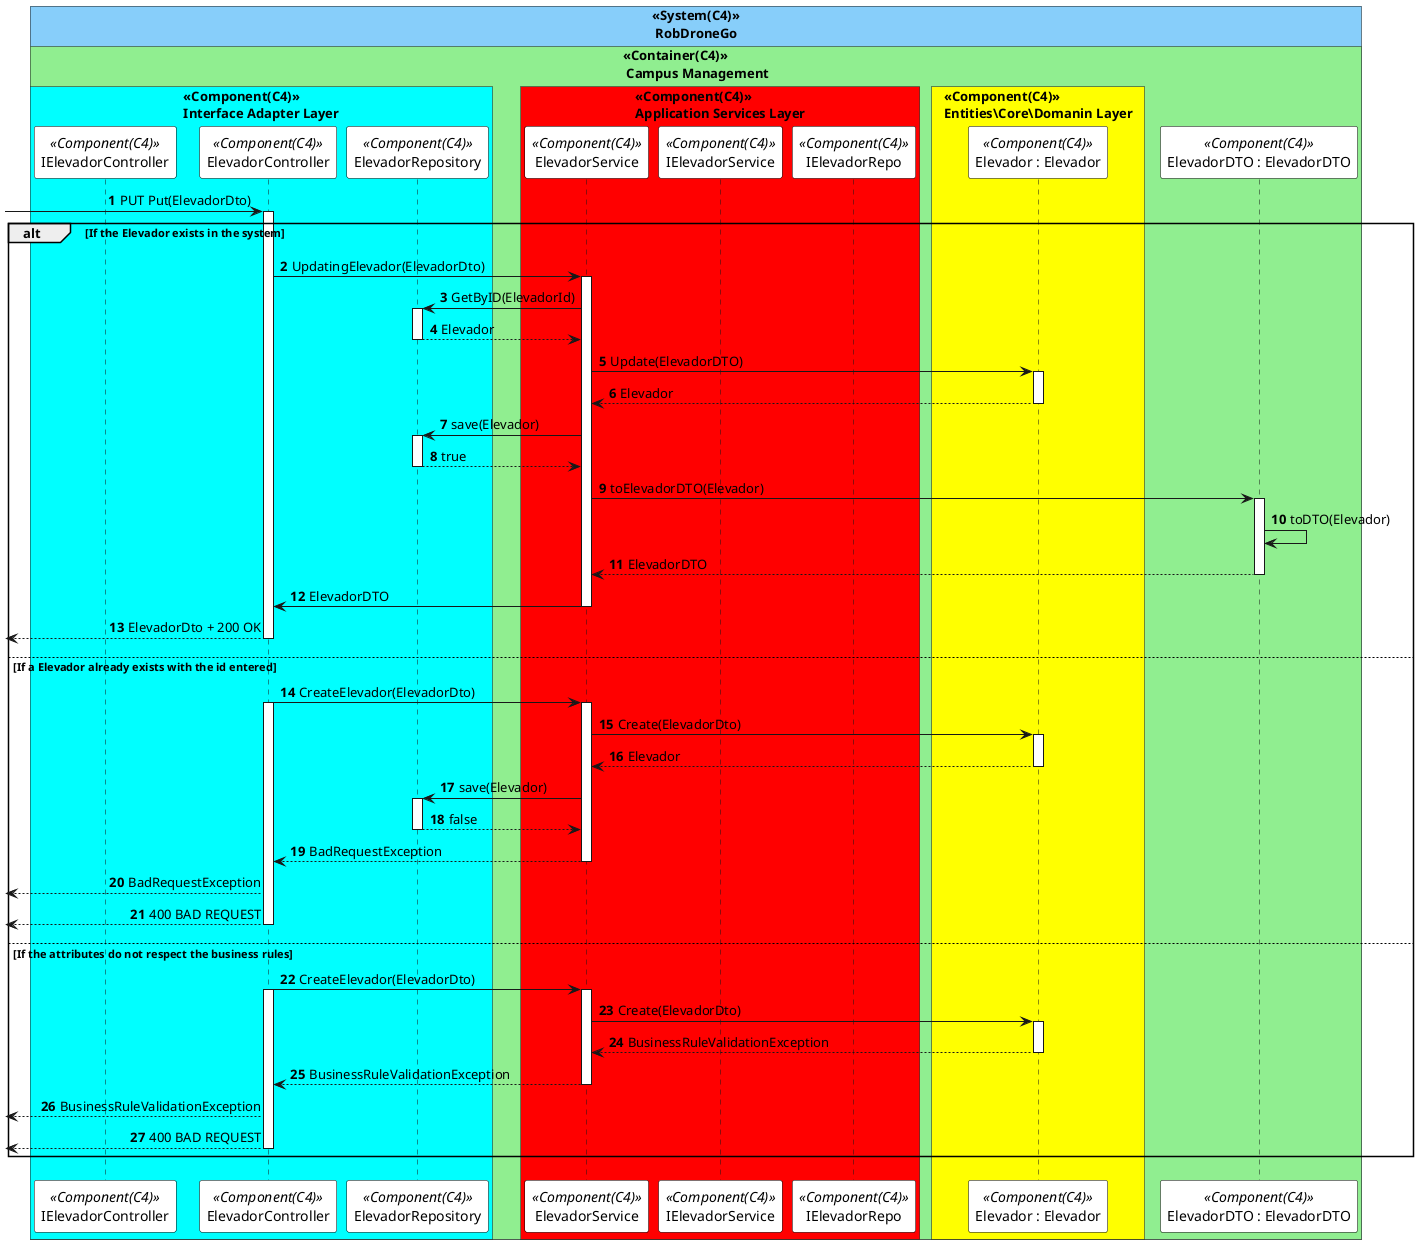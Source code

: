 @startuml updateElevadorSD
autonumber

skinparam sequence {
ParticipantBorderColor black
ParticipantBackgroundColor white
}


!pragma teoz true
box "<<System(C4)>>\n RobDroneGo" #LightSkyBlue
    box "<<Container(C4)>>\n Campus Management" #LightGreen

        box "<<Component(C4)>>\nInterface Adapter Layer" #Cyan
            participant IElevadorController as  ICTL <<Component(C4)>>
            participant ElevadorController as  CTL <<Component(C4)>>
            participant ElevadorRepository as  DR <<Component(C4)>>
        end box
        box "<<Component(C4)>>\nApplication Services Layer" #Red
            participant ElevadorService as  SV <<Component(C4)>>
            participant IElevadorService as  ISV <<Component(C4)>>
            participant IElevadorRepo as  IER <<Component(C4)>>
        end box
        box "<<Component(C4)>>\nEntities\Core\Domanin Layer" #Yellow
            participant "Elevador : Elevador" as  Elevador <<Component(C4)>>
        end box
    participant "ElevadorDTO : ElevadorDTO" as  DTO <<Component(C4)>>

    end box
end box


 -> CTL: PUT Put(ElevadorDto)
 activate CTL
alt If the Elevador exists in the system


    CTL -> SV : UpdatingElevador(ElevadorDto)
    activate SV
    

    SV -> DR: GetByID(ElevadorId)
    activate DR
    DR --> SV: Elevador
    deactivate DR

    SV -> Elevador : Update(ElevadorDTO)
    activate Elevador
    Elevador --> SV : Elevador
    deactivate Elevador

    SV -> DR : save(Elevador)
    activate DR
    DR --> SV : true
     deactivate DR
    SV -> DTO : toElevadorDTO(Elevador)
    activate DTO
    DTO -> DTO: toDTO(Elevador)
    
    DTO --> SV : ElevadorDTO
    deactivate DTO
    SV -> CTL : ElevadorDTO
    deactivate SV
     <-- CTL : ElevadorDto + 200 OK
     deactivate CTL




else If a Elevador already exists with the id entered




CTL -> SV : CreateElevador(ElevadorDto)
activate CTL
activate SV

SV -> Elevador : Create(ElevadorDto)
activate Elevador
Elevador --> SV : Elevador
deactivate Elevador

SV -> DR : save(Elevador)
activate DR
DR --> SV : false
deactivate DR
SV --> CTL : BadRequestException
deactivate SV
 <-- CTL : BadRequestException


 <-- CTL: 400 BAD REQUEST
deactivate CTL




else If the attributes do not respect the business rules


CTL -> SV : CreateElevador(ElevadorDto)
activate CTL
activate SV

SV -> Elevador : Create(ElevadorDto)
activate Elevador
Elevador --> SV : BusinessRuleValidationException
deactivate Elevador

SV --> CTL : BusinessRuleValidationException
deactivate SV
 <-- CTL : BusinessRuleValidationException

 <-- CTL: 400 BAD REQUEST
deactivate CTL


end

@enduml